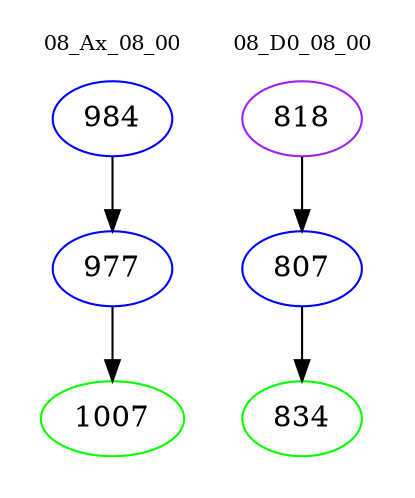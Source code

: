 digraph{
subgraph cluster_0 {
color = white
label = "08_Ax_08_00";
fontsize=10;
T0_984 [label="984", color="blue"]
T0_984 -> T0_977 [color="black"]
T0_977 [label="977", color="blue"]
T0_977 -> T0_1007 [color="black"]
T0_1007 [label="1007", color="green"]
}
subgraph cluster_1 {
color = white
label = "08_D0_08_00";
fontsize=10;
T1_818 [label="818", color="purple"]
T1_818 -> T1_807 [color="black"]
T1_807 [label="807", color="blue"]
T1_807 -> T1_834 [color="black"]
T1_834 [label="834", color="green"]
}
}
